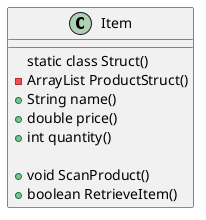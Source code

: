 @startuml
'https://plantuml.com/sequence-diagram

class Item
{
static class Struct()
-ArrayList ProductStruct()
+String name()
+double price()
+int quantity()

+void ScanProduct()
+boolean RetrieveItem()

}

@enduml